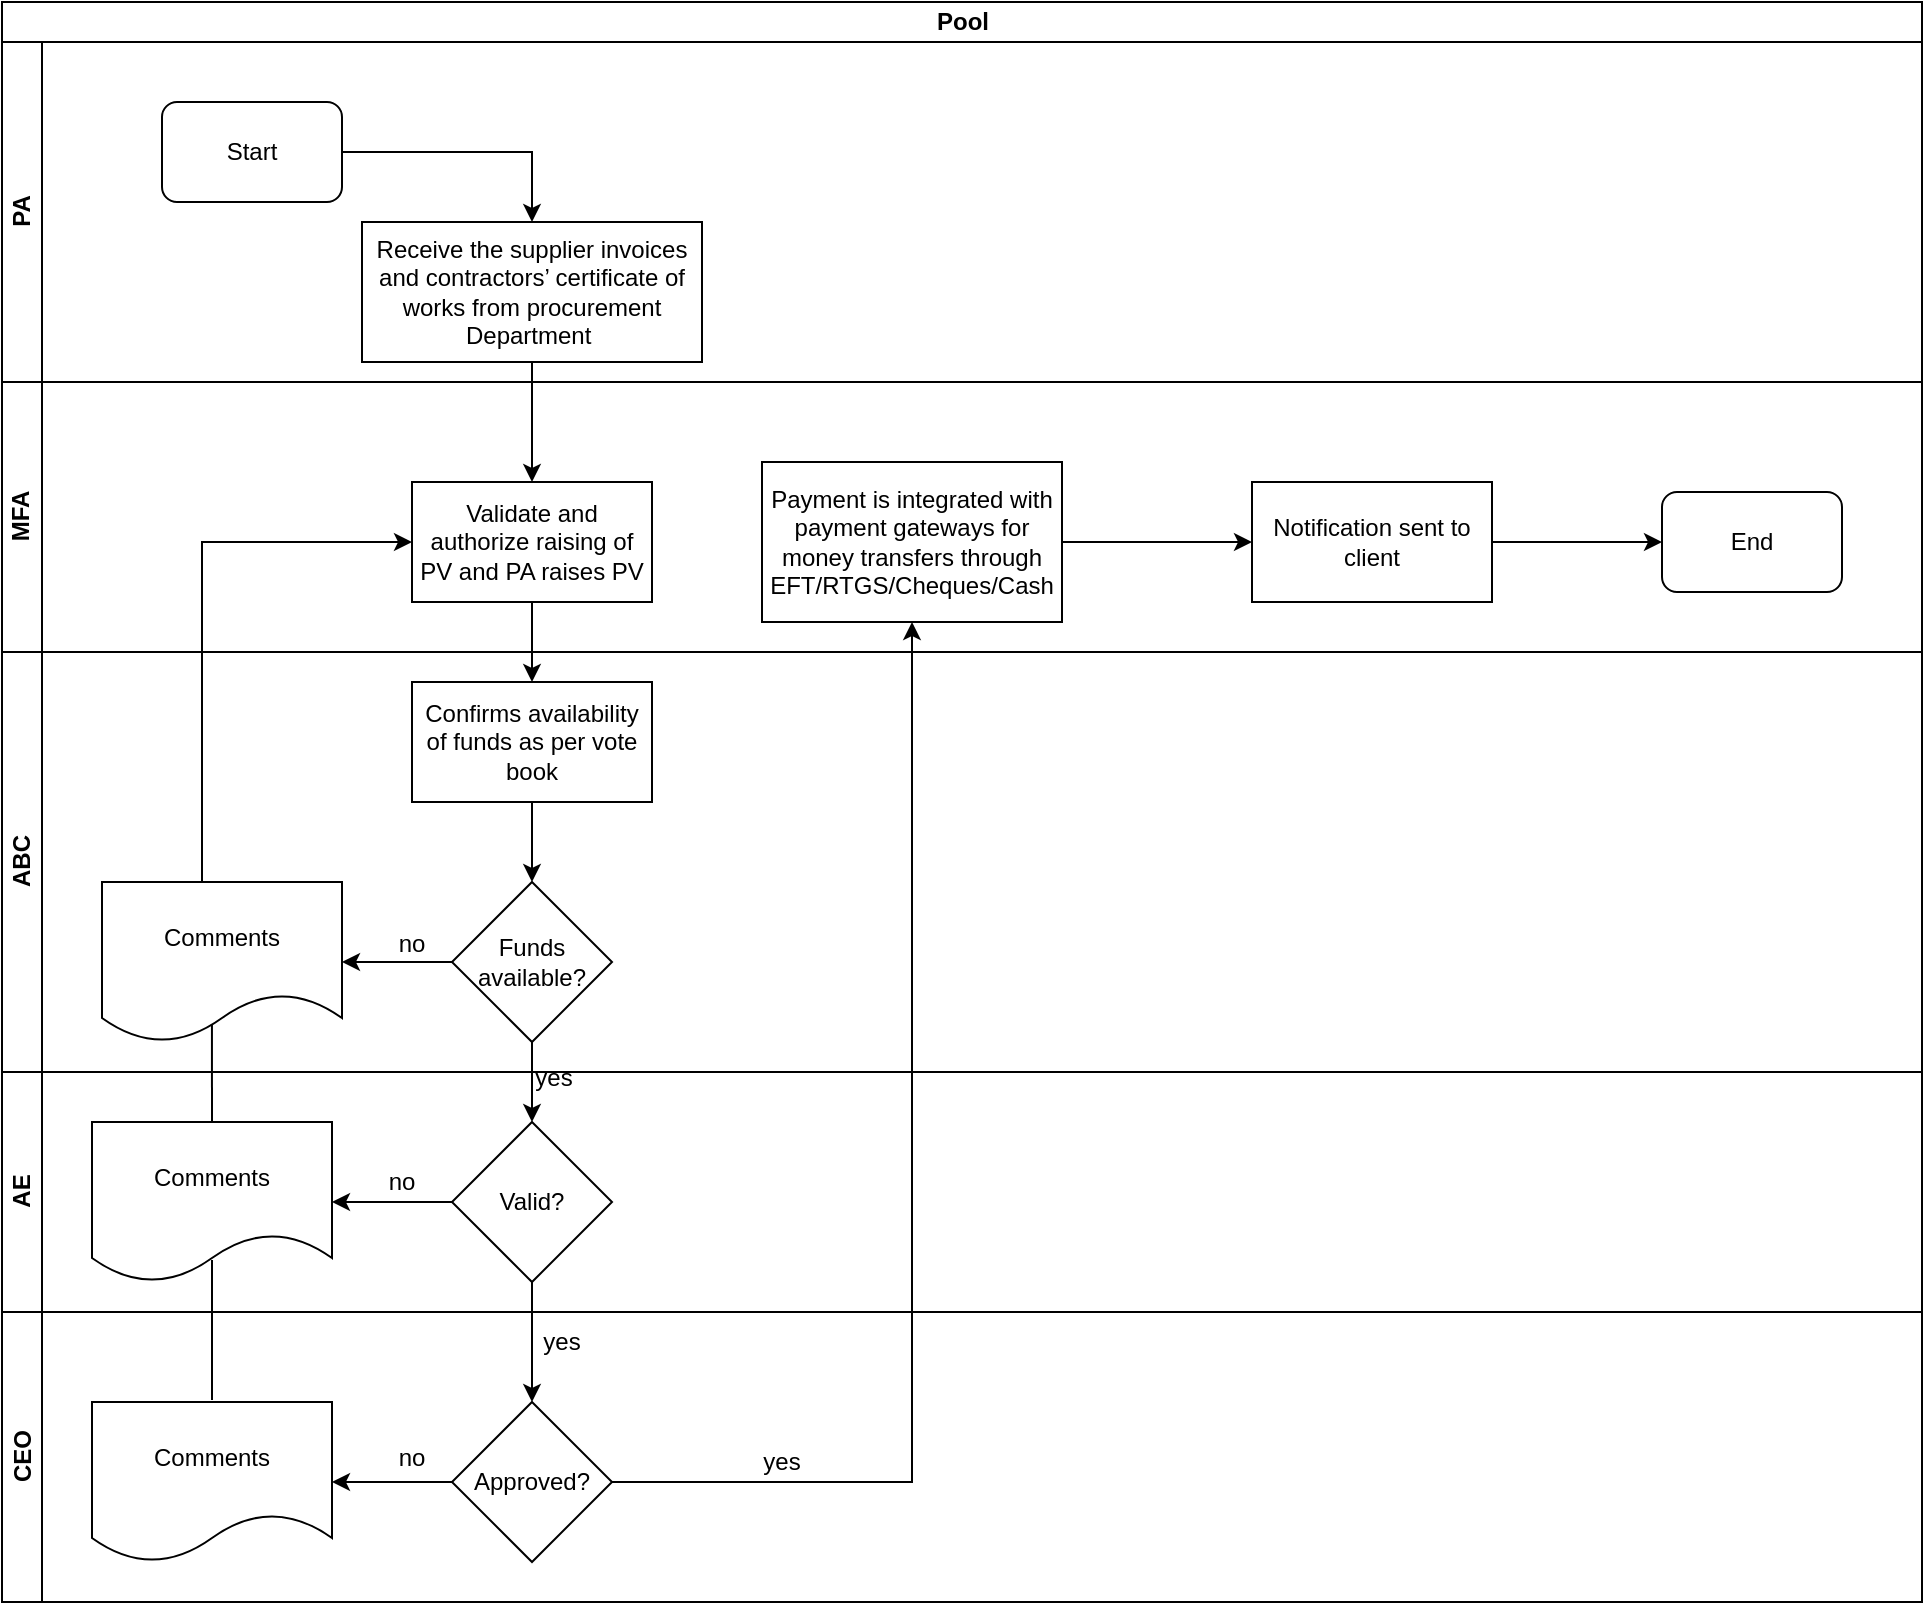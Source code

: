 <mxfile version="14.1.8" type="github">
  <diagram id="epQgM-5Ew00w2qwXV35x" name="Page-1">
    <mxGraphModel dx="1038" dy="547" grid="1" gridSize="10" guides="1" tooltips="1" connect="1" arrows="1" fold="1" page="1" pageScale="1" pageWidth="1169" pageHeight="827" math="0" shadow="0">
      <root>
        <mxCell id="0" />
        <mxCell id="1" parent="0" />
        <mxCell id="sYfRfdXsPD8_a0_L-cOq-1" value="Pool" style="swimlane;html=1;childLayout=stackLayout;resizeParent=1;resizeParentMax=0;horizontal=1;startSize=20;horizontalStack=0;" vertex="1" parent="1">
          <mxGeometry x="106" y="10" width="960" height="800" as="geometry" />
        </mxCell>
        <mxCell id="sYfRfdXsPD8_a0_L-cOq-2" value="PA" style="swimlane;html=1;startSize=20;horizontal=0;" vertex="1" parent="sYfRfdXsPD8_a0_L-cOq-1">
          <mxGeometry y="20" width="960" height="170" as="geometry" />
        </mxCell>
        <mxCell id="sYfRfdXsPD8_a0_L-cOq-7" value="Start" style="rounded=1;whiteSpace=wrap;html=1;" vertex="1" parent="sYfRfdXsPD8_a0_L-cOq-2">
          <mxGeometry x="80" y="30" width="90" height="50" as="geometry" />
        </mxCell>
        <mxCell id="sYfRfdXsPD8_a0_L-cOq-10" value="Receive the supplier invoices and contractors’ certificate of works from procurement Department&amp;nbsp; " style="rounded=0;whiteSpace=wrap;html=1;" vertex="1" parent="sYfRfdXsPD8_a0_L-cOq-2">
          <mxGeometry x="180" y="90" width="170" height="70" as="geometry" />
        </mxCell>
        <mxCell id="sYfRfdXsPD8_a0_L-cOq-9" value="" style="edgeStyle=orthogonalEdgeStyle;rounded=0;orthogonalLoop=1;jettySize=auto;html=1;" edge="1" parent="sYfRfdXsPD8_a0_L-cOq-2" source="sYfRfdXsPD8_a0_L-cOq-7" target="sYfRfdXsPD8_a0_L-cOq-10">
          <mxGeometry relative="1" as="geometry">
            <mxPoint x="235" y="55" as="targetPoint" />
          </mxGeometry>
        </mxCell>
        <mxCell id="sYfRfdXsPD8_a0_L-cOq-3" value="MFA" style="swimlane;html=1;startSize=20;horizontal=0;" vertex="1" parent="sYfRfdXsPD8_a0_L-cOq-1">
          <mxGeometry y="190" width="960" height="135" as="geometry" />
        </mxCell>
        <mxCell id="sYfRfdXsPD8_a0_L-cOq-11" value="Validate and authorize raising of PV and PA raises PV" style="whiteSpace=wrap;html=1;rounded=0;" vertex="1" parent="sYfRfdXsPD8_a0_L-cOq-3">
          <mxGeometry x="205" y="50" width="120" height="60" as="geometry" />
        </mxCell>
        <mxCell id="sYfRfdXsPD8_a0_L-cOq-41" value="Payment is integrated with payment gateways for money transfers through EFT/RTGS/Cheques/Cash" style="whiteSpace=wrap;html=1;rounded=0;" vertex="1" parent="sYfRfdXsPD8_a0_L-cOq-3">
          <mxGeometry x="380" y="40" width="150" height="80" as="geometry" />
        </mxCell>
        <mxCell id="sYfRfdXsPD8_a0_L-cOq-49" value="End" style="rounded=1;whiteSpace=wrap;html=1;" vertex="1" parent="sYfRfdXsPD8_a0_L-cOq-3">
          <mxGeometry x="830" y="55" width="90" height="50" as="geometry" />
        </mxCell>
        <mxCell id="sYfRfdXsPD8_a0_L-cOq-4" value="ABC" style="swimlane;html=1;startSize=20;horizontal=0;" vertex="1" parent="sYfRfdXsPD8_a0_L-cOq-1">
          <mxGeometry y="325" width="960" height="210" as="geometry" />
        </mxCell>
        <mxCell id="sYfRfdXsPD8_a0_L-cOq-13" value="Confirms availability of funds as per vote book" style="whiteSpace=wrap;html=1;rounded=0;" vertex="1" parent="sYfRfdXsPD8_a0_L-cOq-4">
          <mxGeometry x="205" y="15" width="120" height="60" as="geometry" />
        </mxCell>
        <mxCell id="sYfRfdXsPD8_a0_L-cOq-15" value="Funds available?" style="rhombus;whiteSpace=wrap;html=1;rounded=0;" vertex="1" parent="sYfRfdXsPD8_a0_L-cOq-4">
          <mxGeometry x="225" y="115" width="80" height="80" as="geometry" />
        </mxCell>
        <mxCell id="sYfRfdXsPD8_a0_L-cOq-16" value="" style="edgeStyle=orthogonalEdgeStyle;rounded=0;orthogonalLoop=1;jettySize=auto;html=1;" edge="1" parent="sYfRfdXsPD8_a0_L-cOq-4" source="sYfRfdXsPD8_a0_L-cOq-13" target="sYfRfdXsPD8_a0_L-cOq-15">
          <mxGeometry relative="1" as="geometry" />
        </mxCell>
        <mxCell id="sYfRfdXsPD8_a0_L-cOq-24" value="Comments" style="shape=document;whiteSpace=wrap;html=1;boundedLbl=1;rounded=0;" vertex="1" parent="sYfRfdXsPD8_a0_L-cOq-4">
          <mxGeometry x="50" y="115" width="120" height="80" as="geometry" />
        </mxCell>
        <mxCell id="sYfRfdXsPD8_a0_L-cOq-26" value="" style="edgeStyle=orthogonalEdgeStyle;rounded=0;orthogonalLoop=1;jettySize=auto;html=1;entryX=1;entryY=0.5;entryDx=0;entryDy=0;" edge="1" parent="sYfRfdXsPD8_a0_L-cOq-4" source="sYfRfdXsPD8_a0_L-cOq-15" target="sYfRfdXsPD8_a0_L-cOq-24">
          <mxGeometry relative="1" as="geometry">
            <mxPoint x="165" y="155" as="targetPoint" />
          </mxGeometry>
        </mxCell>
        <mxCell id="sYfRfdXsPD8_a0_L-cOq-33" value="no" style="text;html=1;strokeColor=none;fillColor=none;align=center;verticalAlign=middle;whiteSpace=wrap;rounded=0;" vertex="1" parent="sYfRfdXsPD8_a0_L-cOq-4">
          <mxGeometry x="185" y="136" width="40" height="20" as="geometry" />
        </mxCell>
        <mxCell id="sYfRfdXsPD8_a0_L-cOq-5" value="AE" style="swimlane;html=1;startSize=20;horizontal=0;" vertex="1" parent="sYfRfdXsPD8_a0_L-cOq-1">
          <mxGeometry y="535" width="960" height="120" as="geometry" />
        </mxCell>
        <mxCell id="sYfRfdXsPD8_a0_L-cOq-19" value="yes" style="text;html=1;strokeColor=none;fillColor=none;align=center;verticalAlign=middle;whiteSpace=wrap;rounded=0;" vertex="1" parent="sYfRfdXsPD8_a0_L-cOq-5">
          <mxGeometry x="256" y="-7" width="40" height="20" as="geometry" />
        </mxCell>
        <mxCell id="sYfRfdXsPD8_a0_L-cOq-21" value="Valid?" style="rhombus;whiteSpace=wrap;html=1;rounded=0;" vertex="1" parent="sYfRfdXsPD8_a0_L-cOq-5">
          <mxGeometry x="225" y="25" width="80" height="80" as="geometry" />
        </mxCell>
        <mxCell id="sYfRfdXsPD8_a0_L-cOq-6" value="CEO" style="swimlane;html=1;startSize=20;horizontal=0;" vertex="1" parent="sYfRfdXsPD8_a0_L-cOq-1">
          <mxGeometry y="655" width="960" height="145" as="geometry" />
        </mxCell>
        <mxCell id="sYfRfdXsPD8_a0_L-cOq-34" value="Approved?" style="rhombus;whiteSpace=wrap;html=1;rounded=0;" vertex="1" parent="sYfRfdXsPD8_a0_L-cOq-6">
          <mxGeometry x="225" y="45" width="80" height="80" as="geometry" />
        </mxCell>
        <mxCell id="sYfRfdXsPD8_a0_L-cOq-40" value="no" style="text;html=1;strokeColor=none;fillColor=none;align=center;verticalAlign=middle;whiteSpace=wrap;rounded=0;" vertex="1" parent="sYfRfdXsPD8_a0_L-cOq-6">
          <mxGeometry x="185" y="62.5" width="40" height="20" as="geometry" />
        </mxCell>
        <mxCell id="sYfRfdXsPD8_a0_L-cOq-43" value="yes" style="text;html=1;strokeColor=none;fillColor=none;align=center;verticalAlign=middle;whiteSpace=wrap;rounded=0;" vertex="1" parent="sYfRfdXsPD8_a0_L-cOq-6">
          <mxGeometry x="260" y="5" width="40" height="20" as="geometry" />
        </mxCell>
        <mxCell id="sYfRfdXsPD8_a0_L-cOq-12" value="" style="edgeStyle=orthogonalEdgeStyle;rounded=0;orthogonalLoop=1;jettySize=auto;html=1;" edge="1" parent="sYfRfdXsPD8_a0_L-cOq-1" source="sYfRfdXsPD8_a0_L-cOq-10" target="sYfRfdXsPD8_a0_L-cOq-11">
          <mxGeometry relative="1" as="geometry" />
        </mxCell>
        <mxCell id="sYfRfdXsPD8_a0_L-cOq-14" value="" style="edgeStyle=orthogonalEdgeStyle;rounded=0;orthogonalLoop=1;jettySize=auto;html=1;" edge="1" parent="sYfRfdXsPD8_a0_L-cOq-1" source="sYfRfdXsPD8_a0_L-cOq-11" target="sYfRfdXsPD8_a0_L-cOq-13">
          <mxGeometry relative="1" as="geometry" />
        </mxCell>
        <mxCell id="sYfRfdXsPD8_a0_L-cOq-18" value="" style="edgeStyle=orthogonalEdgeStyle;rounded=0;orthogonalLoop=1;jettySize=auto;html=1;entryX=0.5;entryY=0;entryDx=0;entryDy=0;" edge="1" parent="sYfRfdXsPD8_a0_L-cOq-1" source="sYfRfdXsPD8_a0_L-cOq-15" target="sYfRfdXsPD8_a0_L-cOq-21">
          <mxGeometry relative="1" as="geometry">
            <mxPoint x="265" y="560" as="targetPoint" />
          </mxGeometry>
        </mxCell>
        <mxCell id="sYfRfdXsPD8_a0_L-cOq-30" value="" style="edgeStyle=orthogonalEdgeStyle;rounded=0;orthogonalLoop=1;jettySize=auto;html=1;entryX=0;entryY=0.5;entryDx=0;entryDy=0;" edge="1" parent="sYfRfdXsPD8_a0_L-cOq-1" source="sYfRfdXsPD8_a0_L-cOq-24" target="sYfRfdXsPD8_a0_L-cOq-11">
          <mxGeometry relative="1" as="geometry">
            <mxPoint x="110" y="350" as="targetPoint" />
            <Array as="points">
              <mxPoint x="100" y="270" />
            </Array>
          </mxGeometry>
        </mxCell>
        <mxCell id="sYfRfdXsPD8_a0_L-cOq-35" value="" style="edgeStyle=orthogonalEdgeStyle;rounded=0;orthogonalLoop=1;jettySize=auto;html=1;" edge="1" parent="sYfRfdXsPD8_a0_L-cOq-1" source="sYfRfdXsPD8_a0_L-cOq-21" target="sYfRfdXsPD8_a0_L-cOq-34">
          <mxGeometry relative="1" as="geometry" />
        </mxCell>
        <mxCell id="sYfRfdXsPD8_a0_L-cOq-42" value="" style="edgeStyle=orthogonalEdgeStyle;rounded=0;orthogonalLoop=1;jettySize=auto;html=1;" edge="1" parent="sYfRfdXsPD8_a0_L-cOq-1" source="sYfRfdXsPD8_a0_L-cOq-34" target="sYfRfdXsPD8_a0_L-cOq-41">
          <mxGeometry relative="1" as="geometry" />
        </mxCell>
        <mxCell id="sYfRfdXsPD8_a0_L-cOq-22" value="Comments" style="shape=document;whiteSpace=wrap;html=1;boundedLbl=1;rounded=0;" vertex="1" parent="1">
          <mxGeometry x="151" y="570" width="120" height="80" as="geometry" />
        </mxCell>
        <mxCell id="sYfRfdXsPD8_a0_L-cOq-23" value="" style="edgeStyle=orthogonalEdgeStyle;rounded=0;orthogonalLoop=1;jettySize=auto;html=1;" edge="1" parent="1" source="sYfRfdXsPD8_a0_L-cOq-21" target="sYfRfdXsPD8_a0_L-cOq-22">
          <mxGeometry relative="1" as="geometry" />
        </mxCell>
        <mxCell id="sYfRfdXsPD8_a0_L-cOq-27" value="" style="endArrow=none;html=1;exitX=0.5;exitY=0;exitDx=0;exitDy=0;entryX=0.458;entryY=0.888;entryDx=0;entryDy=0;entryPerimeter=0;" edge="1" parent="1" source="sYfRfdXsPD8_a0_L-cOq-22" target="sYfRfdXsPD8_a0_L-cOq-24">
          <mxGeometry width="50" height="50" relative="1" as="geometry">
            <mxPoint x="436" y="570" as="sourcePoint" />
            <mxPoint x="486" y="520" as="targetPoint" />
          </mxGeometry>
        </mxCell>
        <mxCell id="sYfRfdXsPD8_a0_L-cOq-31" value="no" style="text;html=1;strokeColor=none;fillColor=none;align=center;verticalAlign=middle;whiteSpace=wrap;rounded=0;" vertex="1" parent="1">
          <mxGeometry x="286" y="590" width="40" height="20" as="geometry" />
        </mxCell>
        <mxCell id="sYfRfdXsPD8_a0_L-cOq-36" value="Comments" style="shape=document;whiteSpace=wrap;html=1;boundedLbl=1;rounded=0;" vertex="1" parent="1">
          <mxGeometry x="151" y="710" width="120" height="80" as="geometry" />
        </mxCell>
        <mxCell id="sYfRfdXsPD8_a0_L-cOq-37" value="" style="edgeStyle=orthogonalEdgeStyle;rounded=0;orthogonalLoop=1;jettySize=auto;html=1;" edge="1" parent="1" source="sYfRfdXsPD8_a0_L-cOq-34" target="sYfRfdXsPD8_a0_L-cOq-36">
          <mxGeometry relative="1" as="geometry" />
        </mxCell>
        <mxCell id="sYfRfdXsPD8_a0_L-cOq-39" value="" style="endArrow=none;html=1;exitX=0.5;exitY=0;exitDx=0;exitDy=0;" edge="1" parent="1">
          <mxGeometry width="50" height="50" relative="1" as="geometry">
            <mxPoint x="211" y="709" as="sourcePoint" />
            <mxPoint x="211" y="639" as="targetPoint" />
          </mxGeometry>
        </mxCell>
        <mxCell id="sYfRfdXsPD8_a0_L-cOq-44" value="yes" style="text;html=1;strokeColor=none;fillColor=none;align=center;verticalAlign=middle;whiteSpace=wrap;rounded=0;" vertex="1" parent="1">
          <mxGeometry x="476" y="730" width="40" height="20" as="geometry" />
        </mxCell>
        <mxCell id="sYfRfdXsPD8_a0_L-cOq-48" value="" style="edgeStyle=orthogonalEdgeStyle;rounded=0;orthogonalLoop=1;jettySize=auto;html=1;entryX=0;entryY=0.5;entryDx=0;entryDy=0;" edge="1" parent="1" source="sYfRfdXsPD8_a0_L-cOq-45" target="sYfRfdXsPD8_a0_L-cOq-49">
          <mxGeometry relative="1" as="geometry">
            <mxPoint x="931" y="280" as="targetPoint" />
          </mxGeometry>
        </mxCell>
        <mxCell id="sYfRfdXsPD8_a0_L-cOq-45" value="Notification sent to client" style="whiteSpace=wrap;html=1;rounded=0;" vertex="1" parent="1">
          <mxGeometry x="731" y="250" width="120" height="60" as="geometry" />
        </mxCell>
        <mxCell id="sYfRfdXsPD8_a0_L-cOq-46" value="" style="edgeStyle=orthogonalEdgeStyle;rounded=0;orthogonalLoop=1;jettySize=auto;html=1;" edge="1" parent="1" source="sYfRfdXsPD8_a0_L-cOq-41" target="sYfRfdXsPD8_a0_L-cOq-45">
          <mxGeometry relative="1" as="geometry" />
        </mxCell>
      </root>
    </mxGraphModel>
  </diagram>
</mxfile>
